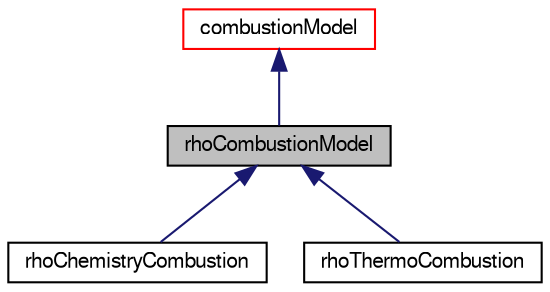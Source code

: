 digraph "rhoCombustionModel"
{
  bgcolor="transparent";
  edge [fontname="FreeSans",fontsize="10",labelfontname="FreeSans",labelfontsize="10"];
  node [fontname="FreeSans",fontsize="10",shape=record];
  Node0 [label="rhoCombustionModel",height=0.2,width=0.4,color="black", fillcolor="grey75", style="filled", fontcolor="black"];
  Node1 -> Node0 [dir="back",color="midnightblue",fontsize="10",style="solid",fontname="FreeSans"];
  Node1 [label="combustionModel",height=0.2,width=0.4,color="red",URL="$a21230.html",tooltip="Base class for combustion models. "];
  Node0 -> Node18 [dir="back",color="midnightblue",fontsize="10",style="solid",fontname="FreeSans"];
  Node18 [label="rhoChemistryCombustion",height=0.2,width=0.4,color="black",URL="$a21282.html"];
  Node0 -> Node19 [dir="back",color="midnightblue",fontsize="10",style="solid",fontname="FreeSans"];
  Node19 [label="rhoThermoCombustion",height=0.2,width=0.4,color="black",URL="$a21290.html"];
}
